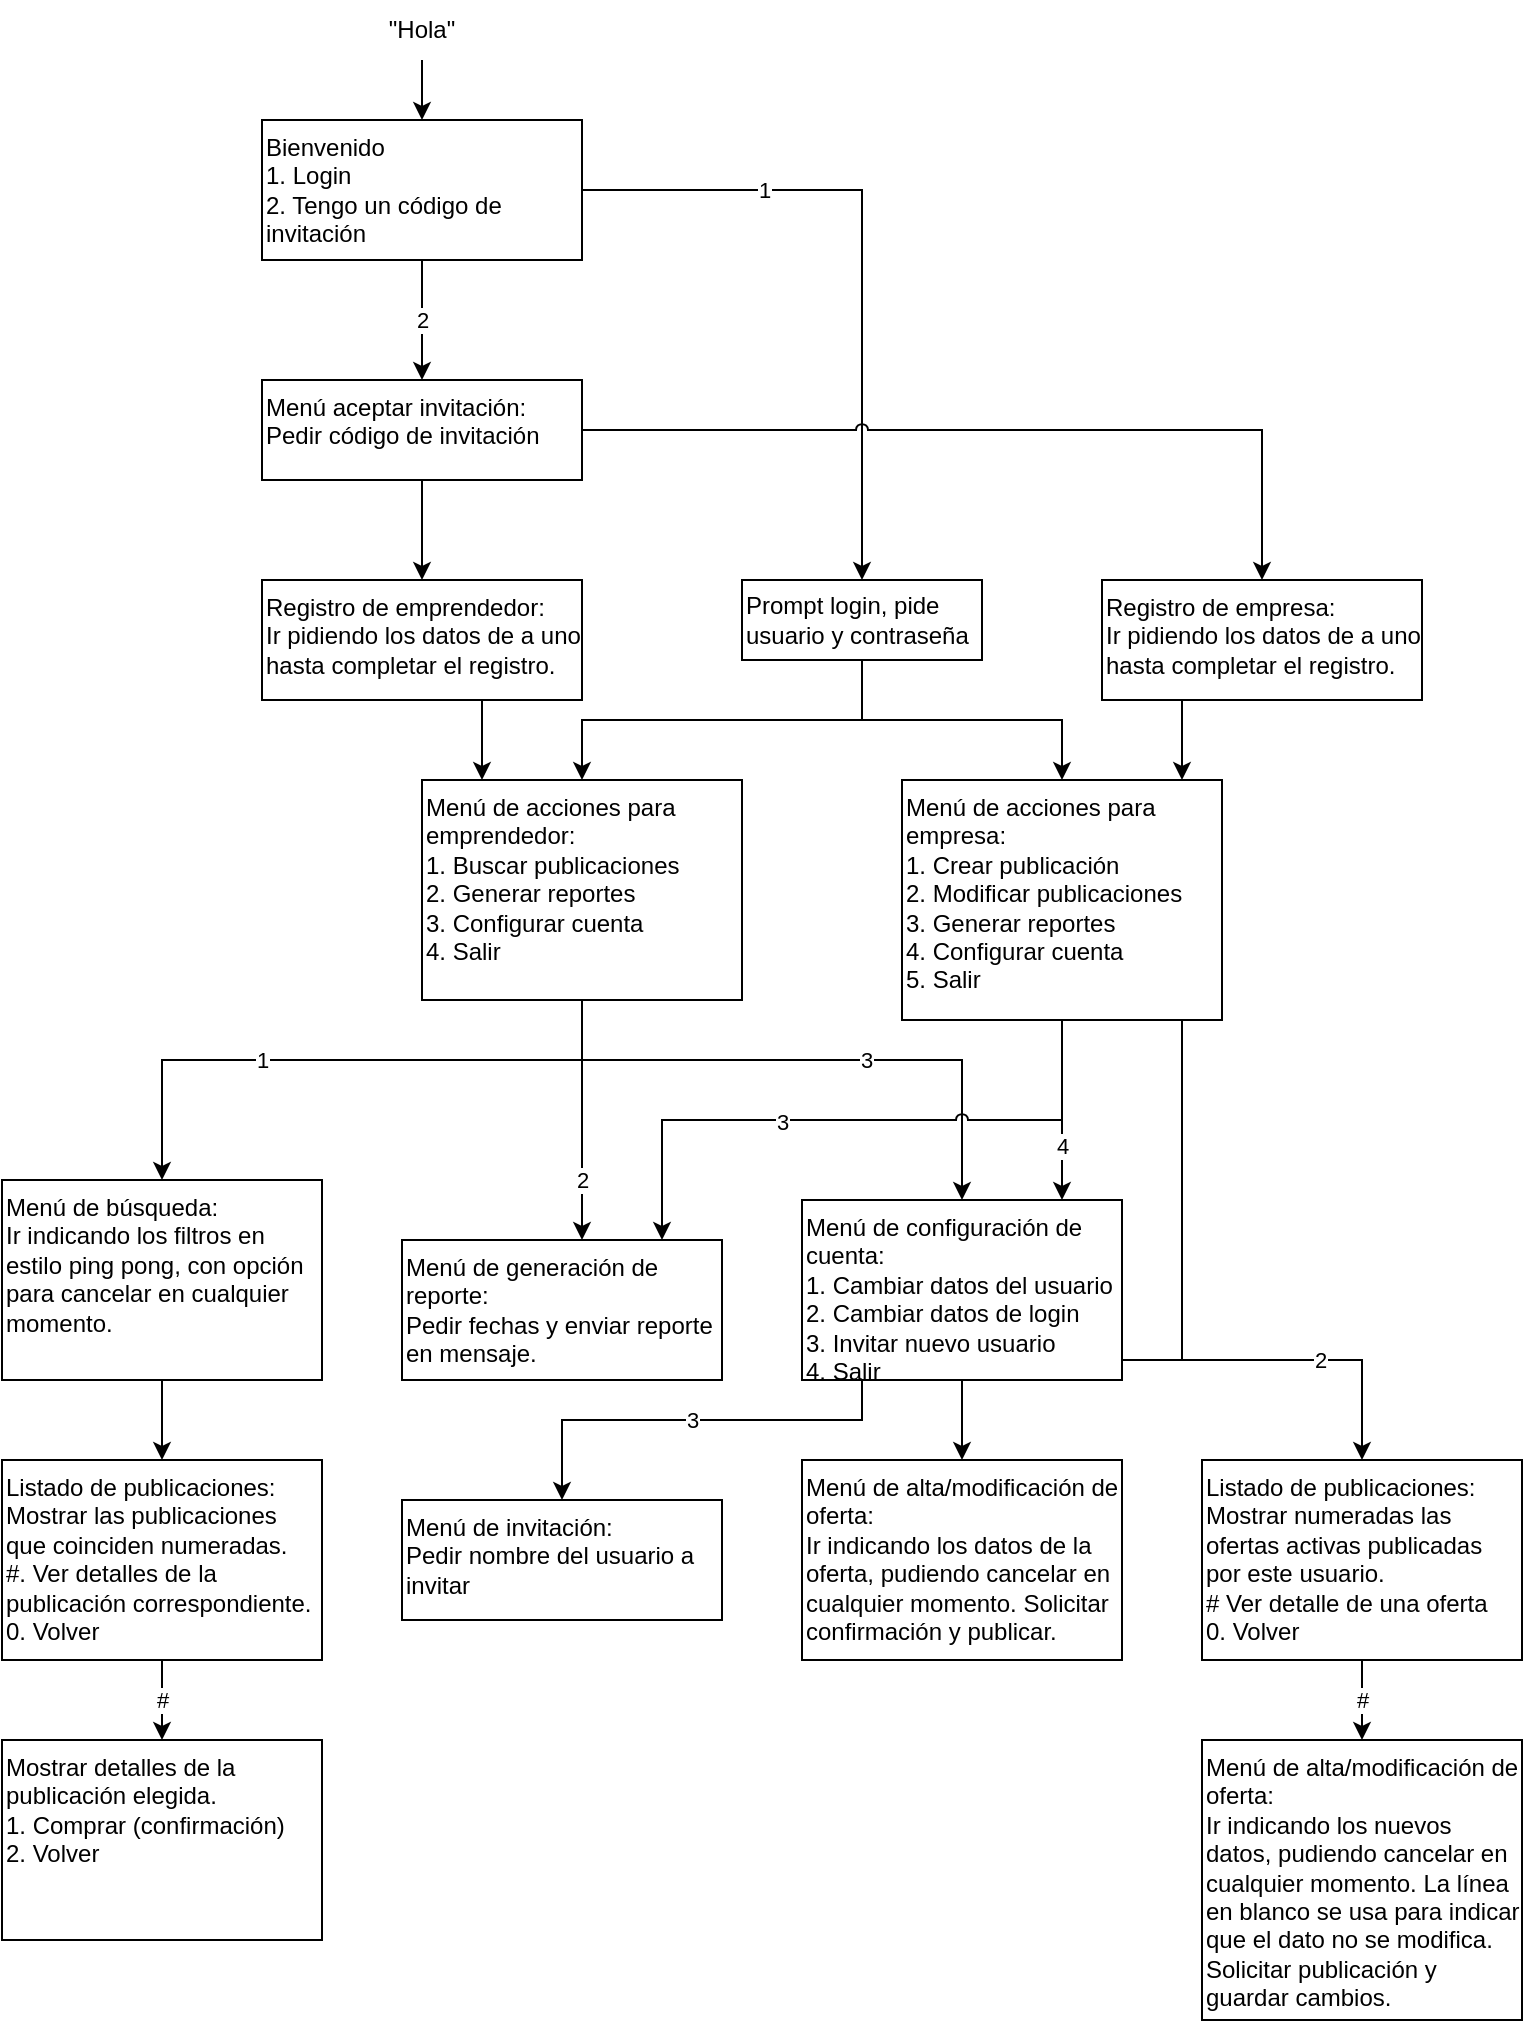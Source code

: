 <mxfile version="15.7.0" type="device"><diagram id="C5RBs43oDa-KdzZeNtuy" name="Page-1"><mxGraphModel dx="1695" dy="1651" grid="1" gridSize="10" guides="1" tooltips="1" connect="1" arrows="1" fold="1" page="1" pageScale="1" pageWidth="827" pageHeight="1169" math="0" shadow="0"><root><mxCell id="WIyWlLk6GJQsqaUBKTNV-0"/><mxCell id="WIyWlLk6GJQsqaUBKTNV-1" parent="WIyWlLk6GJQsqaUBKTNV-0"/><mxCell id="FqqpibEsUrPkeGlnK_cE-5" style="edgeStyle=orthogonalEdgeStyle;rounded=0;orthogonalLoop=1;jettySize=auto;html=1;" parent="WIyWlLk6GJQsqaUBKTNV-1" source="FqqpibEsUrPkeGlnK_cE-0" target="FqqpibEsUrPkeGlnK_cE-3" edge="1"><mxGeometry relative="1" as="geometry"><Array as="points"><mxPoint x="340" y="110"/><mxPoint x="200" y="110"/></Array></mxGeometry></mxCell><mxCell id="FqqpibEsUrPkeGlnK_cE-6" style="edgeStyle=orthogonalEdgeStyle;rounded=0;orthogonalLoop=1;jettySize=auto;html=1;" parent="WIyWlLk6GJQsqaUBKTNV-1" source="FqqpibEsUrPkeGlnK_cE-0" target="FqqpibEsUrPkeGlnK_cE-4" edge="1"><mxGeometry relative="1" as="geometry"><Array as="points"><mxPoint x="340" y="110"/><mxPoint x="440" y="110"/></Array></mxGeometry></mxCell><mxCell id="FqqpibEsUrPkeGlnK_cE-0" value="Prompt login, pide usuario y contraseña" style="rounded=0;whiteSpace=wrap;html=1;align=left;" parent="WIyWlLk6GJQsqaUBKTNV-1" vertex="1"><mxGeometry x="280" y="40" width="120" height="40" as="geometry"/></mxCell><mxCell id="FqqpibEsUrPkeGlnK_cE-10" style="edgeStyle=orthogonalEdgeStyle;rounded=0;orthogonalLoop=1;jettySize=auto;html=1;" parent="WIyWlLk6GJQsqaUBKTNV-1" source="FqqpibEsUrPkeGlnK_cE-3" target="FqqpibEsUrPkeGlnK_cE-9" edge="1"><mxGeometry relative="1" as="geometry"><Array as="points"><mxPoint x="200" y="280"/><mxPoint x="-10" y="280"/></Array></mxGeometry></mxCell><mxCell id="FqqpibEsUrPkeGlnK_cE-11" value="1" style="edgeLabel;html=1;align=center;verticalAlign=middle;resizable=0;points=[];" parent="FqqpibEsUrPkeGlnK_cE-10" vertex="1" connectable="0"><mxGeometry x="0.269" relative="1" as="geometry"><mxPoint as="offset"/></mxGeometry></mxCell><mxCell id="FqqpibEsUrPkeGlnK_cE-19" value="2" style="edgeStyle=orthogonalEdgeStyle;rounded=0;orthogonalLoop=1;jettySize=auto;html=1;" parent="WIyWlLk6GJQsqaUBKTNV-1" source="FqqpibEsUrPkeGlnK_cE-3" target="FqqpibEsUrPkeGlnK_cE-18" edge="1"><mxGeometry x="0.5" relative="1" as="geometry"><mxPoint as="offset"/><Array as="points"><mxPoint x="200" y="320"/><mxPoint x="200" y="320"/></Array></mxGeometry></mxCell><mxCell id="FqqpibEsUrPkeGlnK_cE-22" style="edgeStyle=orthogonalEdgeStyle;rounded=0;orthogonalLoop=1;jettySize=auto;html=1;" parent="WIyWlLk6GJQsqaUBKTNV-1" source="FqqpibEsUrPkeGlnK_cE-3" target="FqqpibEsUrPkeGlnK_cE-21" edge="1"><mxGeometry relative="1" as="geometry"><Array as="points"><mxPoint x="200" y="280"/><mxPoint x="390" y="280"/></Array></mxGeometry></mxCell><mxCell id="FqqpibEsUrPkeGlnK_cE-23" value="3" style="edgeLabel;html=1;align=center;verticalAlign=middle;resizable=0;points=[];" parent="FqqpibEsUrPkeGlnK_cE-22" vertex="1" connectable="0"><mxGeometry x="0.186" relative="1" as="geometry"><mxPoint as="offset"/></mxGeometry></mxCell><mxCell id="FqqpibEsUrPkeGlnK_cE-3" value="Menú de acciones para emprendedor:&lt;br&gt;1. Buscar publicaciones&lt;br&gt;2. Generar reportes&lt;br&gt;3. Configurar cuenta&lt;br&gt;4. Salir" style="rounded=0;whiteSpace=wrap;html=1;align=left;verticalAlign=top;" parent="WIyWlLk6GJQsqaUBKTNV-1" vertex="1"><mxGeometry x="120" y="140" width="160" height="110" as="geometry"/></mxCell><mxCell id="FqqpibEsUrPkeGlnK_cE-24" value="4" style="edgeStyle=orthogonalEdgeStyle;rounded=0;orthogonalLoop=1;jettySize=auto;html=1;" parent="WIyWlLk6GJQsqaUBKTNV-1" source="FqqpibEsUrPkeGlnK_cE-4" target="FqqpibEsUrPkeGlnK_cE-21" edge="1"><mxGeometry x="0.4" relative="1" as="geometry"><Array as="points"><mxPoint x="440" y="320"/><mxPoint x="440" y="320"/></Array><mxPoint as="offset"/></mxGeometry></mxCell><mxCell id="FqqpibEsUrPkeGlnK_cE-26" style="edgeStyle=orthogonalEdgeStyle;rounded=0;orthogonalLoop=1;jettySize=auto;html=1;" parent="WIyWlLk6GJQsqaUBKTNV-1" source="FqqpibEsUrPkeGlnK_cE-4" target="FqqpibEsUrPkeGlnK_cE-25" edge="1"><mxGeometry relative="1" as="geometry"><Array as="points"><mxPoint x="500" y="430"/><mxPoint x="390" y="430"/></Array></mxGeometry></mxCell><mxCell id="FqqpibEsUrPkeGlnK_cE-27" value="1" style="edgeLabel;html=1;align=center;verticalAlign=middle;resizable=0;points=[];" parent="FqqpibEsUrPkeGlnK_cE-26" vertex="1" connectable="0"><mxGeometry x="0.6" y="2" relative="1" as="geometry"><mxPoint as="offset"/></mxGeometry></mxCell><mxCell id="FqqpibEsUrPkeGlnK_cE-29" style="edgeStyle=orthogonalEdgeStyle;rounded=0;orthogonalLoop=1;jettySize=auto;html=1;" parent="WIyWlLk6GJQsqaUBKTNV-1" source="FqqpibEsUrPkeGlnK_cE-4" target="FqqpibEsUrPkeGlnK_cE-28" edge="1"><mxGeometry relative="1" as="geometry"><Array as="points"><mxPoint x="500" y="430"/><mxPoint x="590" y="430"/></Array></mxGeometry></mxCell><mxCell id="FqqpibEsUrPkeGlnK_cE-30" value="2" style="edgeLabel;html=1;align=center;verticalAlign=middle;resizable=0;points=[];" parent="FqqpibEsUrPkeGlnK_cE-29" vertex="1" connectable="0"><mxGeometry x="0.542" relative="1" as="geometry"><mxPoint as="offset"/></mxGeometry></mxCell><mxCell id="FqqpibEsUrPkeGlnK_cE-33" style="edgeStyle=orthogonalEdgeStyle;rounded=0;orthogonalLoop=1;jettySize=auto;html=1;jumpStyle=arc;" parent="WIyWlLk6GJQsqaUBKTNV-1" source="FqqpibEsUrPkeGlnK_cE-4" target="FqqpibEsUrPkeGlnK_cE-18" edge="1"><mxGeometry relative="1" as="geometry"><Array as="points"><mxPoint x="440" y="310"/><mxPoint x="240" y="310"/></Array></mxGeometry></mxCell><mxCell id="FqqpibEsUrPkeGlnK_cE-34" value="3" style="edgeLabel;html=1;align=center;verticalAlign=middle;resizable=0;points=[];" parent="FqqpibEsUrPkeGlnK_cE-33" vertex="1" connectable="0"><mxGeometry x="0.393" y="1" relative="1" as="geometry"><mxPoint x="26" as="offset"/></mxGeometry></mxCell><mxCell id="FqqpibEsUrPkeGlnK_cE-4" value="Menú de acciones para empresa:&lt;br&gt;1. Crear publicación&lt;br&gt;2. Modificar publicaciones&lt;br&gt;3. Generar reportes&lt;br&gt;4. Configurar cuenta&lt;br&gt;5. Salir" style="rounded=0;whiteSpace=wrap;html=1;align=left;verticalAlign=top;" parent="WIyWlLk6GJQsqaUBKTNV-1" vertex="1"><mxGeometry x="360" y="140" width="160" height="120" as="geometry"/></mxCell><mxCell id="FqqpibEsUrPkeGlnK_cE-13" style="edgeStyle=orthogonalEdgeStyle;rounded=0;orthogonalLoop=1;jettySize=auto;html=1;" parent="WIyWlLk6GJQsqaUBKTNV-1" source="FqqpibEsUrPkeGlnK_cE-9" target="FqqpibEsUrPkeGlnK_cE-12" edge="1"><mxGeometry relative="1" as="geometry"/></mxCell><mxCell id="FqqpibEsUrPkeGlnK_cE-9" value="Menú de búsqueda:&lt;br&gt;Ir indicando los filtros en estilo ping pong, con opción para cancelar en cualquier momento." style="rounded=0;whiteSpace=wrap;html=1;align=left;verticalAlign=top;" parent="WIyWlLk6GJQsqaUBKTNV-1" vertex="1"><mxGeometry x="-90" y="340" width="160" height="100" as="geometry"/></mxCell><mxCell id="FqqpibEsUrPkeGlnK_cE-15" value="#" style="edgeStyle=orthogonalEdgeStyle;rounded=0;orthogonalLoop=1;jettySize=auto;html=1;" parent="WIyWlLk6GJQsqaUBKTNV-1" source="FqqpibEsUrPkeGlnK_cE-12" target="FqqpibEsUrPkeGlnK_cE-16" edge="1"><mxGeometry relative="1" as="geometry"><mxPoint x="-10" y="620" as="targetPoint"/><mxPoint as="offset"/></mxGeometry></mxCell><mxCell id="FqqpibEsUrPkeGlnK_cE-12" value="Listado de publicaciones:&lt;br&gt;Mostrar las publicaciones que coinciden numeradas.&lt;br&gt;#. Ver detalles de la publicación correspondiente.&lt;br&gt;0. Volver" style="rounded=0;whiteSpace=wrap;html=1;align=left;verticalAlign=top;" parent="WIyWlLk6GJQsqaUBKTNV-1" vertex="1"><mxGeometry x="-90" y="480" width="160" height="100" as="geometry"/></mxCell><mxCell id="FqqpibEsUrPkeGlnK_cE-16" value="Mostrar detalles de la publicación elegida.&lt;br&gt;1. Comprar (confirmación)&lt;br&gt;2. Volver" style="rounded=0;whiteSpace=wrap;html=1;align=left;verticalAlign=top;" parent="WIyWlLk6GJQsqaUBKTNV-1" vertex="1"><mxGeometry x="-90" y="620" width="160" height="100" as="geometry"/></mxCell><mxCell id="FqqpibEsUrPkeGlnK_cE-18" value="Menú de generación de reporte:&lt;br&gt;Pedir fechas y enviar reporte en mensaje." style="rounded=0;whiteSpace=wrap;html=1;align=left;verticalAlign=top;" parent="WIyWlLk6GJQsqaUBKTNV-1" vertex="1"><mxGeometry x="110" y="370" width="160" height="70" as="geometry"/></mxCell><mxCell id="jG6RT2gsxo0ePk63VTqR-1" value="3" style="edgeStyle=orthogonalEdgeStyle;rounded=0;orthogonalLoop=1;jettySize=auto;html=1;" edge="1" parent="WIyWlLk6GJQsqaUBKTNV-1" source="FqqpibEsUrPkeGlnK_cE-21" target="jG6RT2gsxo0ePk63VTqR-0"><mxGeometry relative="1" as="geometry"><Array as="points"><mxPoint x="340" y="460"/><mxPoint x="190" y="460"/></Array></mxGeometry></mxCell><mxCell id="FqqpibEsUrPkeGlnK_cE-21" value="Menú de configuración de cuenta:&lt;br&gt;1. Cambiar datos del usuario&lt;br&gt;2. Cambiar datos de login&lt;br&gt;3. Invitar nuevo usuario&lt;br&gt;4. Salir" style="rounded=0;whiteSpace=wrap;html=1;align=left;verticalAlign=top;" parent="WIyWlLk6GJQsqaUBKTNV-1" vertex="1"><mxGeometry x="310" y="350" width="160" height="90" as="geometry"/></mxCell><mxCell id="FqqpibEsUrPkeGlnK_cE-25" value="Menú de alta/modificación de oferta:&lt;br&gt;Ir indicando los datos de la oferta, pudiendo cancelar en cualquier momento. Solicitar confirmación y publicar." style="rounded=0;whiteSpace=wrap;html=1;align=left;verticalAlign=top;" parent="WIyWlLk6GJQsqaUBKTNV-1" vertex="1"><mxGeometry x="310" y="480" width="160" height="100" as="geometry"/></mxCell><mxCell id="FqqpibEsUrPkeGlnK_cE-32" value="#" style="edgeStyle=orthogonalEdgeStyle;rounded=0;orthogonalLoop=1;jettySize=auto;html=1;" parent="WIyWlLk6GJQsqaUBKTNV-1" source="FqqpibEsUrPkeGlnK_cE-28" target="FqqpibEsUrPkeGlnK_cE-31" edge="1"><mxGeometry relative="1" as="geometry"/></mxCell><mxCell id="FqqpibEsUrPkeGlnK_cE-28" value="Listado de publicaciones:&lt;br&gt;Mostrar numeradas las ofertas activas publicadas por este usuario.&lt;br&gt;# Ver detalle de una oferta&lt;br&gt;0. Volver" style="rounded=0;whiteSpace=wrap;html=1;align=left;verticalAlign=top;" parent="WIyWlLk6GJQsqaUBKTNV-1" vertex="1"><mxGeometry x="510" y="480" width="160" height="100" as="geometry"/></mxCell><mxCell id="FqqpibEsUrPkeGlnK_cE-31" value="Menú de alta/modificación de oferta:&lt;br&gt;Ir indicando los nuevos datos, pudiendo cancelar en cualquier momento. La línea en blanco se usa para indicar que el dato no se modifica. Solicitar publicación y guardar cambios." style="rounded=0;whiteSpace=wrap;html=1;align=left;verticalAlign=top;" parent="WIyWlLk6GJQsqaUBKTNV-1" vertex="1"><mxGeometry x="510" y="620" width="160" height="140" as="geometry"/></mxCell><mxCell id="jG6RT2gsxo0ePk63VTqR-0" value="Menú de invitación:&lt;br&gt;Pedir nombre del usuario a invitar" style="rounded=0;whiteSpace=wrap;html=1;align=left;verticalAlign=top;" vertex="1" parent="WIyWlLk6GJQsqaUBKTNV-1"><mxGeometry x="110" y="500" width="160" height="60" as="geometry"/></mxCell><mxCell id="jG6RT2gsxo0ePk63VTqR-5" style="edgeStyle=orthogonalEdgeStyle;rounded=0;orthogonalLoop=1;jettySize=auto;html=1;" edge="1" parent="WIyWlLk6GJQsqaUBKTNV-1" source="jG6RT2gsxo0ePk63VTqR-3" target="FqqpibEsUrPkeGlnK_cE-3"><mxGeometry relative="1" as="geometry"><Array as="points"><mxPoint x="150" y="130"/><mxPoint x="150" y="130"/></Array></mxGeometry></mxCell><mxCell id="jG6RT2gsxo0ePk63VTqR-3" value="Registro de emprendedor:&lt;br&gt;Ir pidiendo los datos de a uno hasta completar el registro." style="rounded=0;whiteSpace=wrap;html=1;align=left;verticalAlign=top;" vertex="1" parent="WIyWlLk6GJQsqaUBKTNV-1"><mxGeometry x="40" y="40" width="160" height="60" as="geometry"/></mxCell><mxCell id="jG6RT2gsxo0ePk63VTqR-6" style="edgeStyle=orthogonalEdgeStyle;rounded=0;orthogonalLoop=1;jettySize=auto;html=1;jumpStyle=arc;" edge="1" parent="WIyWlLk6GJQsqaUBKTNV-1" source="jG6RT2gsxo0ePk63VTqR-4" target="FqqpibEsUrPkeGlnK_cE-4"><mxGeometry relative="1" as="geometry"><Array as="points"><mxPoint x="500" y="110"/><mxPoint x="500" y="110"/></Array></mxGeometry></mxCell><mxCell id="jG6RT2gsxo0ePk63VTqR-4" value="Registro de empresa:&lt;br&gt;Ir pidiendo los datos de a uno hasta completar el registro." style="rounded=0;whiteSpace=wrap;html=1;align=left;verticalAlign=top;" vertex="1" parent="WIyWlLk6GJQsqaUBKTNV-1"><mxGeometry x="460" y="40" width="160" height="60" as="geometry"/></mxCell><mxCell id="jG6RT2gsxo0ePk63VTqR-11" value="1" style="edgeStyle=orthogonalEdgeStyle;rounded=0;jumpStyle=arc;orthogonalLoop=1;jettySize=auto;html=1;" edge="1" parent="WIyWlLk6GJQsqaUBKTNV-1" source="jG6RT2gsxo0ePk63VTqR-7" target="FqqpibEsUrPkeGlnK_cE-0"><mxGeometry x="-0.458" relative="1" as="geometry"><mxPoint as="offset"/></mxGeometry></mxCell><mxCell id="jG6RT2gsxo0ePk63VTqR-14" value="2" style="edgeStyle=orthogonalEdgeStyle;rounded=0;jumpStyle=arc;orthogonalLoop=1;jettySize=auto;html=1;" edge="1" parent="WIyWlLk6GJQsqaUBKTNV-1" source="jG6RT2gsxo0ePk63VTqR-7" target="jG6RT2gsxo0ePk63VTqR-13"><mxGeometry relative="1" as="geometry"/></mxCell><mxCell id="jG6RT2gsxo0ePk63VTqR-7" value="Bienvenido&lt;br&gt;1. Login&lt;br&gt;2. Tengo un código de invitación" style="rounded=0;whiteSpace=wrap;html=1;align=left;verticalAlign=top;" vertex="1" parent="WIyWlLk6GJQsqaUBKTNV-1"><mxGeometry x="40" y="-190" width="160" height="70" as="geometry"/></mxCell><mxCell id="jG6RT2gsxo0ePk63VTqR-10" style="edgeStyle=orthogonalEdgeStyle;rounded=0;jumpStyle=arc;orthogonalLoop=1;jettySize=auto;html=1;" edge="1" parent="WIyWlLk6GJQsqaUBKTNV-1" source="jG6RT2gsxo0ePk63VTqR-9" target="jG6RT2gsxo0ePk63VTqR-7"><mxGeometry relative="1" as="geometry"/></mxCell><mxCell id="jG6RT2gsxo0ePk63VTqR-9" value="&quot;Hola&quot;" style="text;html=1;strokeColor=none;fillColor=none;align=center;verticalAlign=middle;whiteSpace=wrap;rounded=0;" vertex="1" parent="WIyWlLk6GJQsqaUBKTNV-1"><mxGeometry x="90" y="-250" width="60" height="30" as="geometry"/></mxCell><mxCell id="jG6RT2gsxo0ePk63VTqR-15" style="edgeStyle=orthogonalEdgeStyle;rounded=0;jumpStyle=arc;orthogonalLoop=1;jettySize=auto;html=1;" edge="1" parent="WIyWlLk6GJQsqaUBKTNV-1" source="jG6RT2gsxo0ePk63VTqR-13" target="jG6RT2gsxo0ePk63VTqR-3"><mxGeometry relative="1" as="geometry"/></mxCell><mxCell id="jG6RT2gsxo0ePk63VTqR-16" style="edgeStyle=orthogonalEdgeStyle;rounded=0;jumpStyle=arc;orthogonalLoop=1;jettySize=auto;html=1;" edge="1" parent="WIyWlLk6GJQsqaUBKTNV-1" source="jG6RT2gsxo0ePk63VTqR-13" target="jG6RT2gsxo0ePk63VTqR-4"><mxGeometry relative="1" as="geometry"/></mxCell><mxCell id="jG6RT2gsxo0ePk63VTqR-13" value="Menú aceptar invitación:&lt;br&gt;Pedir código de invitación" style="rounded=0;whiteSpace=wrap;html=1;align=left;verticalAlign=top;" vertex="1" parent="WIyWlLk6GJQsqaUBKTNV-1"><mxGeometry x="40" y="-60" width="160" height="50" as="geometry"/></mxCell></root></mxGraphModel></diagram></mxfile>
